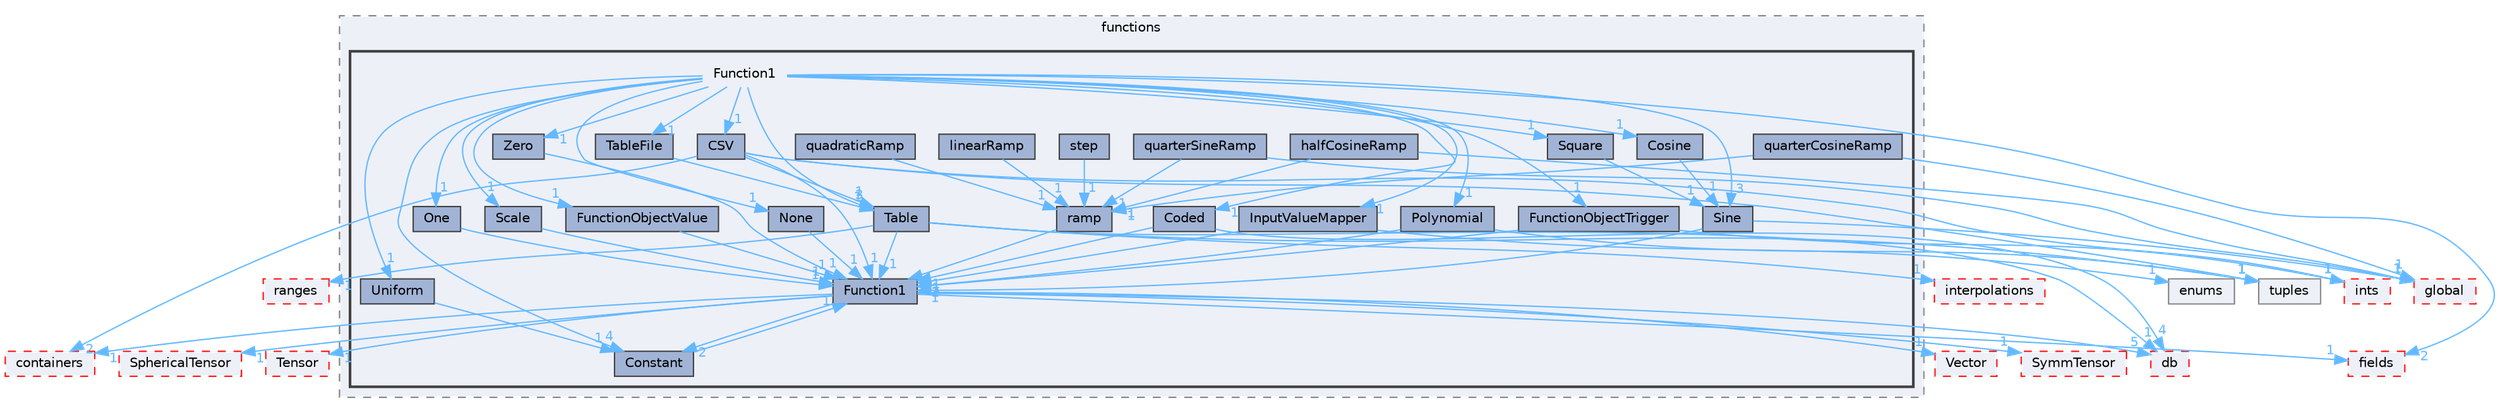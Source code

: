 digraph "src/OpenFOAM/primitives/functions/Function1"
{
 // LATEX_PDF_SIZE
  bgcolor="transparent";
  edge [fontname=Helvetica,fontsize=10,labelfontname=Helvetica,labelfontsize=10];
  node [fontname=Helvetica,fontsize=10,shape=box,height=0.2,width=0.4];
  compound=true
  subgraph clusterdir_d9e7e9a9f2a6b8c09f93ad92e1b15a84 {
    graph [ bgcolor="#edf0f7", pencolor="grey50", label="functions", fontname=Helvetica,fontsize=10 style="filled,dashed", URL="dir_d9e7e9a9f2a6b8c09f93ad92e1b15a84.html",tooltip=""]
  subgraph clusterdir_bf4f273fcff898a8e57532425217d669 {
    graph [ bgcolor="#edf0f7", pencolor="grey25", label="", fontname=Helvetica,fontsize=10 style="filled,bold", URL="dir_bf4f273fcff898a8e57532425217d669.html",tooltip=""]
    dir_bf4f273fcff898a8e57532425217d669 [shape=plaintext, label="Function1"];
  dir_3b5abcaf57174b9037239157c60d4fe2 [label="Coded", fillcolor="#a2b4d6", color="grey25", style="filled", URL="dir_3b5abcaf57174b9037239157c60d4fe2.html",tooltip=""];
  dir_b1801e4ef357c960b85162c510122701 [label="Constant", fillcolor="#a2b4d6", color="grey25", style="filled", URL="dir_b1801e4ef357c960b85162c510122701.html",tooltip=""];
  dir_f7d3df065a124ba40e559147203da035 [label="Cosine", fillcolor="#a2b4d6", color="grey25", style="filled", URL="dir_f7d3df065a124ba40e559147203da035.html",tooltip=""];
  dir_b256e453a796f9da7ab0986e2a420918 [label="CSV", fillcolor="#a2b4d6", color="grey25", style="filled", URL="dir_b256e453a796f9da7ab0986e2a420918.html",tooltip=""];
  dir_c0adf992fe16fe46b123b20bd86c3f11 [label="Function1", fillcolor="#a2b4d6", color="grey25", style="filled", URL="dir_c0adf992fe16fe46b123b20bd86c3f11.html",tooltip=""];
  dir_b21140dc7c64c0dbf3ef3c89fd20a02c [label="FunctionObjectTrigger", fillcolor="#a2b4d6", color="grey25", style="filled", URL="dir_b21140dc7c64c0dbf3ef3c89fd20a02c.html",tooltip=""];
  dir_15a97daba6d8c303fcaa08f8888d9ce2 [label="FunctionObjectValue", fillcolor="#a2b4d6", color="grey25", style="filled", URL="dir_15a97daba6d8c303fcaa08f8888d9ce2.html",tooltip=""];
  dir_fbbbe390f69dcc7d767f89bcdd98df1d [label="halfCosineRamp", fillcolor="#a2b4d6", color="grey25", style="filled", URL="dir_fbbbe390f69dcc7d767f89bcdd98df1d.html",tooltip=""];
  dir_85cfdb161012ea936e6df0eb9cf911a5 [label="InputValueMapper", fillcolor="#a2b4d6", color="grey25", style="filled", URL="dir_85cfdb161012ea936e6df0eb9cf911a5.html",tooltip=""];
  dir_17c8336597f96aed99d40072ed68241e [label="linearRamp", fillcolor="#a2b4d6", color="grey25", style="filled", URL="dir_17c8336597f96aed99d40072ed68241e.html",tooltip=""];
  dir_ddf66fa14e93620b616db45e873ff77a [label="None", fillcolor="#a2b4d6", color="grey25", style="filled", URL="dir_ddf66fa14e93620b616db45e873ff77a.html",tooltip=""];
  dir_9262908745e0a42cb84733b64c6af895 [label="One", fillcolor="#a2b4d6", color="grey25", style="filled", URL="dir_9262908745e0a42cb84733b64c6af895.html",tooltip=""];
  dir_76c6a5ca47d4dc132c108ced58f72106 [label="Polynomial", fillcolor="#a2b4d6", color="grey25", style="filled", URL="dir_76c6a5ca47d4dc132c108ced58f72106.html",tooltip=""];
  dir_28829f9a0e1c7c0fc55d82c10b1559dd [label="quadraticRamp", fillcolor="#a2b4d6", color="grey25", style="filled", URL="dir_28829f9a0e1c7c0fc55d82c10b1559dd.html",tooltip=""];
  dir_28284f02b6403a0305d8b380c25f1507 [label="quarterCosineRamp", fillcolor="#a2b4d6", color="grey25", style="filled", URL="dir_28284f02b6403a0305d8b380c25f1507.html",tooltip=""];
  dir_62aca996a23ae1ead272938360712fae [label="quarterSineRamp", fillcolor="#a2b4d6", color="grey25", style="filled", URL="dir_62aca996a23ae1ead272938360712fae.html",tooltip=""];
  dir_db837a9a779e4f4f8480520e283a1ec8 [label="ramp", fillcolor="#a2b4d6", color="grey25", style="filled", URL="dir_db837a9a779e4f4f8480520e283a1ec8.html",tooltip=""];
  dir_0c33258d7778249ccb903a061b24789c [label="Scale", fillcolor="#a2b4d6", color="grey25", style="filled", URL="dir_0c33258d7778249ccb903a061b24789c.html",tooltip=""];
  dir_47e5565e74f2a81136d4a27f698313a8 [label="Sine", fillcolor="#a2b4d6", color="grey25", style="filled", URL="dir_47e5565e74f2a81136d4a27f698313a8.html",tooltip=""];
  dir_95b6ddc0f8f7bc612828f135f2acab76 [label="Square", fillcolor="#a2b4d6", color="grey25", style="filled", URL="dir_95b6ddc0f8f7bc612828f135f2acab76.html",tooltip=""];
  dir_a15f385a3f85a7835642a7cf34716fdc [label="step", fillcolor="#a2b4d6", color="grey25", style="filled", URL="dir_a15f385a3f85a7835642a7cf34716fdc.html",tooltip=""];
  dir_a9122a1c4792bf2184339ee31c16b482 [label="Table", fillcolor="#a2b4d6", color="grey25", style="filled", URL="dir_a9122a1c4792bf2184339ee31c16b482.html",tooltip=""];
  dir_e73a939fab22e640354103a653cfc9af [label="TableFile", fillcolor="#a2b4d6", color="grey25", style="filled", URL="dir_e73a939fab22e640354103a653cfc9af.html",tooltip=""];
  dir_bcfa3d4b121dcde8a1655359f14a71f9 [label="Uniform", fillcolor="#a2b4d6", color="grey25", style="filled", URL="dir_bcfa3d4b121dcde8a1655359f14a71f9.html",tooltip=""];
  dir_20484ff38e21ab91d93559a18dc949aa [label="Zero", fillcolor="#a2b4d6", color="grey25", style="filled", URL="dir_20484ff38e21ab91d93559a18dc949aa.html",tooltip=""];
  }
  }
  dir_086c067a0e64eeb439d30ae0c44248d8 [label="ints", fillcolor="#edf0f7", color="red", style="filled,dashed", URL="dir_086c067a0e64eeb439d30ae0c44248d8.html",tooltip=""];
  dir_19d0872053bde092be81d7fe3f56cbf7 [label="containers", fillcolor="#edf0f7", color="red", style="filled,dashed", URL="dir_19d0872053bde092be81d7fe3f56cbf7.html",tooltip=""];
  dir_63c634f7a7cfd679ac26c67fb30fc32f [label="db", fillcolor="#edf0f7", color="red", style="filled,dashed", URL="dir_63c634f7a7cfd679ac26c67fb30fc32f.html",tooltip=""];
  dir_962442b8f989d5529fab5e0f0e4ffb74 [label="fields", fillcolor="#edf0f7", color="red", style="filled,dashed", URL="dir_962442b8f989d5529fab5e0f0e4ffb74.html",tooltip=""];
  dir_bc21ceecb5bf9a0a7b119276ea79895b [label="tuples", fillcolor="#edf0f7", color="grey50", style="filled", URL="dir_bc21ceecb5bf9a0a7b119276ea79895b.html",tooltip=""];
  dir_6ef5fbba1c02603637a533e2f686aa62 [label="Vector", fillcolor="#edf0f7", color="red", style="filled,dashed", URL="dir_6ef5fbba1c02603637a533e2f686aa62.html",tooltip=""];
  dir_1dd80385453c5b0e9d626c2fdc4e90dc [label="SymmTensor", fillcolor="#edf0f7", color="red", style="filled,dashed", URL="dir_1dd80385453c5b0e9d626c2fdc4e90dc.html",tooltip=""];
  dir_b065e1a4bed1b058c87ac57271f42191 [label="SphericalTensor", fillcolor="#edf0f7", color="red", style="filled,dashed", URL="dir_b065e1a4bed1b058c87ac57271f42191.html",tooltip=""];
  dir_15da0e2a135f43ffeb4645c968ce8ac7 [label="Tensor", fillcolor="#edf0f7", color="red", style="filled,dashed", URL="dir_15da0e2a135f43ffeb4645c968ce8ac7.html",tooltip=""];
  dir_8583492183f4d27c76555f8f333dd07b [label="global", fillcolor="#edf0f7", color="red", style="filled,dashed", URL="dir_8583492183f4d27c76555f8f333dd07b.html",tooltip=""];
  dir_b997e59254caaf3bad833df621f73e31 [label="enums", fillcolor="#edf0f7", color="grey50", style="filled", URL="dir_b997e59254caaf3bad833df621f73e31.html",tooltip=""];
  dir_e764f87aebd421bcba631b254777cd25 [label="interpolations", fillcolor="#edf0f7", color="red", style="filled,dashed", URL="dir_e764f87aebd421bcba631b254777cd25.html",tooltip=""];
  dir_4c2d2f51554615c82797d0537eafbb2e [label="ranges", fillcolor="#edf0f7", color="red", style="filled,dashed", URL="dir_4c2d2f51554615c82797d0537eafbb2e.html",tooltip=""];
  dir_bf4f273fcff898a8e57532425217d669->dir_0c33258d7778249ccb903a061b24789c [headlabel="1", labeldistance=1.5 headhref="dir_001507_003423.html" href="dir_001507_003423.html" color="steelblue1" fontcolor="steelblue1"];
  dir_bf4f273fcff898a8e57532425217d669->dir_15a97daba6d8c303fcaa08f8888d9ce2 [headlabel="1", labeldistance=1.5 headhref="dir_001507_001527.html" href="dir_001507_001527.html" color="steelblue1" fontcolor="steelblue1"];
  dir_bf4f273fcff898a8e57532425217d669->dir_20484ff38e21ab91d93559a18dc949aa [headlabel="1", labeldistance=1.5 headhref="dir_001507_004447.html" href="dir_001507_004447.html" color="steelblue1" fontcolor="steelblue1"];
  dir_bf4f273fcff898a8e57532425217d669->dir_3b5abcaf57174b9037239157c60d4fe2 [headlabel="1", labeldistance=1.5 headhref="dir_001507_000521.html" href="dir_001507_000521.html" color="steelblue1" fontcolor="steelblue1"];
  dir_bf4f273fcff898a8e57532425217d669->dir_47e5565e74f2a81136d4a27f698313a8 [headlabel="3", labeldistance=1.5 headhref="dir_001507_003545.html" href="dir_001507_003545.html" color="steelblue1" fontcolor="steelblue1"];
  dir_bf4f273fcff898a8e57532425217d669->dir_76c6a5ca47d4dc132c108ced58f72106 [headlabel="1", labeldistance=1.5 headhref="dir_001507_002988.html" href="dir_001507_002988.html" color="steelblue1" fontcolor="steelblue1"];
  dir_bf4f273fcff898a8e57532425217d669->dir_85cfdb161012ea936e6df0eb9cf911a5 [headlabel="1", labeldistance=1.5 headhref="dir_001507_001870.html" href="dir_001507_001870.html" color="steelblue1" fontcolor="steelblue1"];
  dir_bf4f273fcff898a8e57532425217d669->dir_9262908745e0a42cb84733b64c6af895 [headlabel="1", labeldistance=1.5 headhref="dir_001507_002688.html" href="dir_001507_002688.html" color="steelblue1" fontcolor="steelblue1"];
  dir_bf4f273fcff898a8e57532425217d669->dir_95b6ddc0f8f7bc612828f135f2acab76 [headlabel="1", labeldistance=1.5 headhref="dir_001507_003726.html" href="dir_001507_003726.html" color="steelblue1" fontcolor="steelblue1"];
  dir_bf4f273fcff898a8e57532425217d669->dir_962442b8f989d5529fab5e0f0e4ffb74 [headlabel="2", labeldistance=1.5 headhref="dir_001507_001335.html" href="dir_001507_001335.html" color="steelblue1" fontcolor="steelblue1"];
  dir_bf4f273fcff898a8e57532425217d669->dir_a9122a1c4792bf2184339ee31c16b482 [headlabel="3", labeldistance=1.5 headhref="dir_001507_003945.html" href="dir_001507_003945.html" color="steelblue1" fontcolor="steelblue1"];
  dir_bf4f273fcff898a8e57532425217d669->dir_b1801e4ef357c960b85162c510122701 [headlabel="4", labeldistance=1.5 headhref="dir_001507_000613.html" href="dir_001507_000613.html" color="steelblue1" fontcolor="steelblue1"];
  dir_bf4f273fcff898a8e57532425217d669->dir_b21140dc7c64c0dbf3ef3c89fd20a02c [headlabel="1", labeldistance=1.5 headhref="dir_001507_001526.html" href="dir_001507_001526.html" color="steelblue1" fontcolor="steelblue1"];
  dir_bf4f273fcff898a8e57532425217d669->dir_b256e453a796f9da7ab0986e2a420918 [headlabel="1", labeldistance=1.5 headhref="dir_001507_000737.html" href="dir_001507_000737.html" color="steelblue1" fontcolor="steelblue1"];
  dir_bf4f273fcff898a8e57532425217d669->dir_bcfa3d4b121dcde8a1655359f14a71f9 [headlabel="1", labeldistance=1.5 headhref="dir_001507_004201.html" href="dir_001507_004201.html" color="steelblue1" fontcolor="steelblue1"];
  dir_bf4f273fcff898a8e57532425217d669->dir_ddf66fa14e93620b616db45e873ff77a [headlabel="1", labeldistance=1.5 headhref="dir_001507_002564.html" href="dir_001507_002564.html" color="steelblue1" fontcolor="steelblue1"];
  dir_bf4f273fcff898a8e57532425217d669->dir_e73a939fab22e640354103a653cfc9af [headlabel="1", labeldistance=1.5 headhref="dir_001507_003947.html" href="dir_001507_003947.html" color="steelblue1" fontcolor="steelblue1"];
  dir_bf4f273fcff898a8e57532425217d669->dir_f7d3df065a124ba40e559147203da035 [headlabel="1", labeldistance=1.5 headhref="dir_001507_000697.html" href="dir_001507_000697.html" color="steelblue1" fontcolor="steelblue1"];
  dir_3b5abcaf57174b9037239157c60d4fe2->dir_63c634f7a7cfd679ac26c67fb30fc32f [headlabel="4", labeldistance=1.5 headhref="dir_000521_000817.html" href="dir_000521_000817.html" color="steelblue1" fontcolor="steelblue1"];
  dir_3b5abcaf57174b9037239157c60d4fe2->dir_c0adf992fe16fe46b123b20bd86c3f11 [headlabel="1", labeldistance=1.5 headhref="dir_000521_001508.html" href="dir_000521_001508.html" color="steelblue1" fontcolor="steelblue1"];
  dir_b1801e4ef357c960b85162c510122701->dir_c0adf992fe16fe46b123b20bd86c3f11 [headlabel="1", labeldistance=1.5 headhref="dir_000613_001508.html" href="dir_000613_001508.html" color="steelblue1" fontcolor="steelblue1"];
  dir_f7d3df065a124ba40e559147203da035->dir_47e5565e74f2a81136d4a27f698313a8 [headlabel="1", labeldistance=1.5 headhref="dir_000697_003545.html" href="dir_000697_003545.html" color="steelblue1" fontcolor="steelblue1"];
  dir_b256e453a796f9da7ab0986e2a420918->dir_086c067a0e64eeb439d30ae0c44248d8 [headlabel="1", labeldistance=1.5 headhref="dir_000737_001949.html" href="dir_000737_001949.html" color="steelblue1" fontcolor="steelblue1"];
  dir_b256e453a796f9da7ab0986e2a420918->dir_19d0872053bde092be81d7fe3f56cbf7 [headlabel="2", labeldistance=1.5 headhref="dir_000737_000669.html" href="dir_000737_000669.html" color="steelblue1" fontcolor="steelblue1"];
  dir_b256e453a796f9da7ab0986e2a420918->dir_a9122a1c4792bf2184339ee31c16b482 [headlabel="1", labeldistance=1.5 headhref="dir_000737_003945.html" href="dir_000737_003945.html" color="steelblue1" fontcolor="steelblue1"];
  dir_b256e453a796f9da7ab0986e2a420918->dir_bc21ceecb5bf9a0a7b119276ea79895b [headlabel="1", labeldistance=1.5 headhref="dir_000737_004133.html" href="dir_000737_004133.html" color="steelblue1" fontcolor="steelblue1"];
  dir_b256e453a796f9da7ab0986e2a420918->dir_c0adf992fe16fe46b123b20bd86c3f11 [headlabel="1", labeldistance=1.5 headhref="dir_000737_001508.html" href="dir_000737_001508.html" color="steelblue1" fontcolor="steelblue1"];
  dir_c0adf992fe16fe46b123b20bd86c3f11->dir_15da0e2a135f43ffeb4645c968ce8ac7 [headlabel="1", labeldistance=1.5 headhref="dir_001508_003981.html" href="dir_001508_003981.html" color="steelblue1" fontcolor="steelblue1"];
  dir_c0adf992fe16fe46b123b20bd86c3f11->dir_19d0872053bde092be81d7fe3f56cbf7 [headlabel="1", labeldistance=1.5 headhref="dir_001508_000669.html" href="dir_001508_000669.html" color="steelblue1" fontcolor="steelblue1"];
  dir_c0adf992fe16fe46b123b20bd86c3f11->dir_1dd80385453c5b0e9d626c2fdc4e90dc [headlabel="1", labeldistance=1.5 headhref="dir_001508_003930.html" href="dir_001508_003930.html" color="steelblue1" fontcolor="steelblue1"];
  dir_c0adf992fe16fe46b123b20bd86c3f11->dir_63c634f7a7cfd679ac26c67fb30fc32f [headlabel="5", labeldistance=1.5 headhref="dir_001508_000817.html" href="dir_001508_000817.html" color="steelblue1" fontcolor="steelblue1"];
  dir_c0adf992fe16fe46b123b20bd86c3f11->dir_6ef5fbba1c02603637a533e2f686aa62 [headlabel="1", labeldistance=1.5 headhref="dir_001508_004258.html" href="dir_001508_004258.html" color="steelblue1" fontcolor="steelblue1"];
  dir_c0adf992fe16fe46b123b20bd86c3f11->dir_962442b8f989d5529fab5e0f0e4ffb74 [headlabel="1", labeldistance=1.5 headhref="dir_001508_001335.html" href="dir_001508_001335.html" color="steelblue1" fontcolor="steelblue1"];
  dir_c0adf992fe16fe46b123b20bd86c3f11->dir_b065e1a4bed1b058c87ac57271f42191 [headlabel="1", labeldistance=1.5 headhref="dir_001508_003705.html" href="dir_001508_003705.html" color="steelblue1" fontcolor="steelblue1"];
  dir_c0adf992fe16fe46b123b20bd86c3f11->dir_b1801e4ef357c960b85162c510122701 [headlabel="2", labeldistance=1.5 headhref="dir_001508_000613.html" href="dir_001508_000613.html" color="steelblue1" fontcolor="steelblue1"];
  dir_b21140dc7c64c0dbf3ef3c89fd20a02c->dir_086c067a0e64eeb439d30ae0c44248d8 [headlabel="1", labeldistance=1.5 headhref="dir_001526_001949.html" href="dir_001526_001949.html" color="steelblue1" fontcolor="steelblue1"];
  dir_b21140dc7c64c0dbf3ef3c89fd20a02c->dir_c0adf992fe16fe46b123b20bd86c3f11 [headlabel="1", labeldistance=1.5 headhref="dir_001526_001508.html" href="dir_001526_001508.html" color="steelblue1" fontcolor="steelblue1"];
  dir_15a97daba6d8c303fcaa08f8888d9ce2->dir_c0adf992fe16fe46b123b20bd86c3f11 [headlabel="1", labeldistance=1.5 headhref="dir_001527_001508.html" href="dir_001527_001508.html" color="steelblue1" fontcolor="steelblue1"];
  dir_fbbbe390f69dcc7d767f89bcdd98df1d->dir_8583492183f4d27c76555f8f333dd07b [headlabel="1", labeldistance=1.5 headhref="dir_001693_001645.html" href="dir_001693_001645.html" color="steelblue1" fontcolor="steelblue1"];
  dir_fbbbe390f69dcc7d767f89bcdd98df1d->dir_db837a9a779e4f4f8480520e283a1ec8 [headlabel="1", labeldistance=1.5 headhref="dir_001693_003176.html" href="dir_001693_003176.html" color="steelblue1" fontcolor="steelblue1"];
  dir_85cfdb161012ea936e6df0eb9cf911a5->dir_b997e59254caaf3bad833df621f73e31 [headlabel="1", labeldistance=1.5 headhref="dir_001870_001168.html" href="dir_001870_001168.html" color="steelblue1" fontcolor="steelblue1"];
  dir_85cfdb161012ea936e6df0eb9cf911a5->dir_c0adf992fe16fe46b123b20bd86c3f11 [headlabel="1", labeldistance=1.5 headhref="dir_001870_001508.html" href="dir_001870_001508.html" color="steelblue1" fontcolor="steelblue1"];
  dir_17c8336597f96aed99d40072ed68241e->dir_db837a9a779e4f4f8480520e283a1ec8 [headlabel="1", labeldistance=1.5 headhref="dir_002202_003176.html" href="dir_002202_003176.html" color="steelblue1" fontcolor="steelblue1"];
  dir_ddf66fa14e93620b616db45e873ff77a->dir_c0adf992fe16fe46b123b20bd86c3f11 [headlabel="1", labeldistance=1.5 headhref="dir_002564_001508.html" href="dir_002564_001508.html" color="steelblue1" fontcolor="steelblue1"];
  dir_9262908745e0a42cb84733b64c6af895->dir_c0adf992fe16fe46b123b20bd86c3f11 [headlabel="1", labeldistance=1.5 headhref="dir_002688_001508.html" href="dir_002688_001508.html" color="steelblue1" fontcolor="steelblue1"];
  dir_76c6a5ca47d4dc132c108ced58f72106->dir_bc21ceecb5bf9a0a7b119276ea79895b [headlabel="1", labeldistance=1.5 headhref="dir_002988_004133.html" href="dir_002988_004133.html" color="steelblue1" fontcolor="steelblue1"];
  dir_76c6a5ca47d4dc132c108ced58f72106->dir_c0adf992fe16fe46b123b20bd86c3f11 [headlabel="2", labeldistance=1.5 headhref="dir_002988_001508.html" href="dir_002988_001508.html" color="steelblue1" fontcolor="steelblue1"];
  dir_28829f9a0e1c7c0fc55d82c10b1559dd->dir_db837a9a779e4f4f8480520e283a1ec8 [headlabel="1", labeldistance=1.5 headhref="dir_003155_003176.html" href="dir_003155_003176.html" color="steelblue1" fontcolor="steelblue1"];
  dir_28284f02b6403a0305d8b380c25f1507->dir_8583492183f4d27c76555f8f333dd07b [headlabel="1", labeldistance=1.5 headhref="dir_003157_001645.html" href="dir_003157_001645.html" color="steelblue1" fontcolor="steelblue1"];
  dir_28284f02b6403a0305d8b380c25f1507->dir_db837a9a779e4f4f8480520e283a1ec8 [headlabel="1", labeldistance=1.5 headhref="dir_003157_003176.html" href="dir_003157_003176.html" color="steelblue1" fontcolor="steelblue1"];
  dir_62aca996a23ae1ead272938360712fae->dir_8583492183f4d27c76555f8f333dd07b [headlabel="1", labeldistance=1.5 headhref="dir_003158_001645.html" href="dir_003158_001645.html" color="steelblue1" fontcolor="steelblue1"];
  dir_62aca996a23ae1ead272938360712fae->dir_db837a9a779e4f4f8480520e283a1ec8 [headlabel="1", labeldistance=1.5 headhref="dir_003158_003176.html" href="dir_003158_003176.html" color="steelblue1" fontcolor="steelblue1"];
  dir_db837a9a779e4f4f8480520e283a1ec8->dir_c0adf992fe16fe46b123b20bd86c3f11 [headlabel="1", labeldistance=1.5 headhref="dir_003176_001508.html" href="dir_003176_001508.html" color="steelblue1" fontcolor="steelblue1"];
  dir_0c33258d7778249ccb903a061b24789c->dir_c0adf992fe16fe46b123b20bd86c3f11 [headlabel="1", labeldistance=1.5 headhref="dir_003423_001508.html" href="dir_003423_001508.html" color="steelblue1" fontcolor="steelblue1"];
  dir_47e5565e74f2a81136d4a27f698313a8->dir_8583492183f4d27c76555f8f333dd07b [headlabel="1", labeldistance=1.5 headhref="dir_003545_001645.html" href="dir_003545_001645.html" color="steelblue1" fontcolor="steelblue1"];
  dir_47e5565e74f2a81136d4a27f698313a8->dir_c0adf992fe16fe46b123b20bd86c3f11 [headlabel="1", labeldistance=1.5 headhref="dir_003545_001508.html" href="dir_003545_001508.html" color="steelblue1" fontcolor="steelblue1"];
  dir_95b6ddc0f8f7bc612828f135f2acab76->dir_47e5565e74f2a81136d4a27f698313a8 [headlabel="1", labeldistance=1.5 headhref="dir_003726_003545.html" href="dir_003726_003545.html" color="steelblue1" fontcolor="steelblue1"];
  dir_a15f385a3f85a7835642a7cf34716fdc->dir_db837a9a779e4f4f8480520e283a1ec8 [headlabel="1", labeldistance=1.5 headhref="dir_003768_003176.html" href="dir_003768_003176.html" color="steelblue1" fontcolor="steelblue1"];
  dir_a9122a1c4792bf2184339ee31c16b482->dir_4c2d2f51554615c82797d0537eafbb2e [headlabel="1", labeldistance=1.5 headhref="dir_003945_003187.html" href="dir_003945_003187.html" color="steelblue1" fontcolor="steelblue1"];
  dir_a9122a1c4792bf2184339ee31c16b482->dir_63c634f7a7cfd679ac26c67fb30fc32f [headlabel="1", labeldistance=1.5 headhref="dir_003945_000817.html" href="dir_003945_000817.html" color="steelblue1" fontcolor="steelblue1"];
  dir_a9122a1c4792bf2184339ee31c16b482->dir_bc21ceecb5bf9a0a7b119276ea79895b [headlabel="1", labeldistance=1.5 headhref="dir_003945_004133.html" href="dir_003945_004133.html" color="steelblue1" fontcolor="steelblue1"];
  dir_a9122a1c4792bf2184339ee31c16b482->dir_c0adf992fe16fe46b123b20bd86c3f11 [headlabel="1", labeldistance=1.5 headhref="dir_003945_001508.html" href="dir_003945_001508.html" color="steelblue1" fontcolor="steelblue1"];
  dir_a9122a1c4792bf2184339ee31c16b482->dir_e764f87aebd421bcba631b254777cd25 [headlabel="1", labeldistance=1.5 headhref="dir_003945_001937.html" href="dir_003945_001937.html" color="steelblue1" fontcolor="steelblue1"];
  dir_e73a939fab22e640354103a653cfc9af->dir_a9122a1c4792bf2184339ee31c16b482 [headlabel="1", labeldistance=1.5 headhref="dir_003947_003945.html" href="dir_003947_003945.html" color="steelblue1" fontcolor="steelblue1"];
  dir_bcfa3d4b121dcde8a1655359f14a71f9->dir_b1801e4ef357c960b85162c510122701 [headlabel="1", labeldistance=1.5 headhref="dir_004201_000613.html" href="dir_004201_000613.html" color="steelblue1" fontcolor="steelblue1"];
  dir_20484ff38e21ab91d93559a18dc949aa->dir_c0adf992fe16fe46b123b20bd86c3f11 [headlabel="1", labeldistance=1.5 headhref="dir_004447_001508.html" href="dir_004447_001508.html" color="steelblue1" fontcolor="steelblue1"];
}
